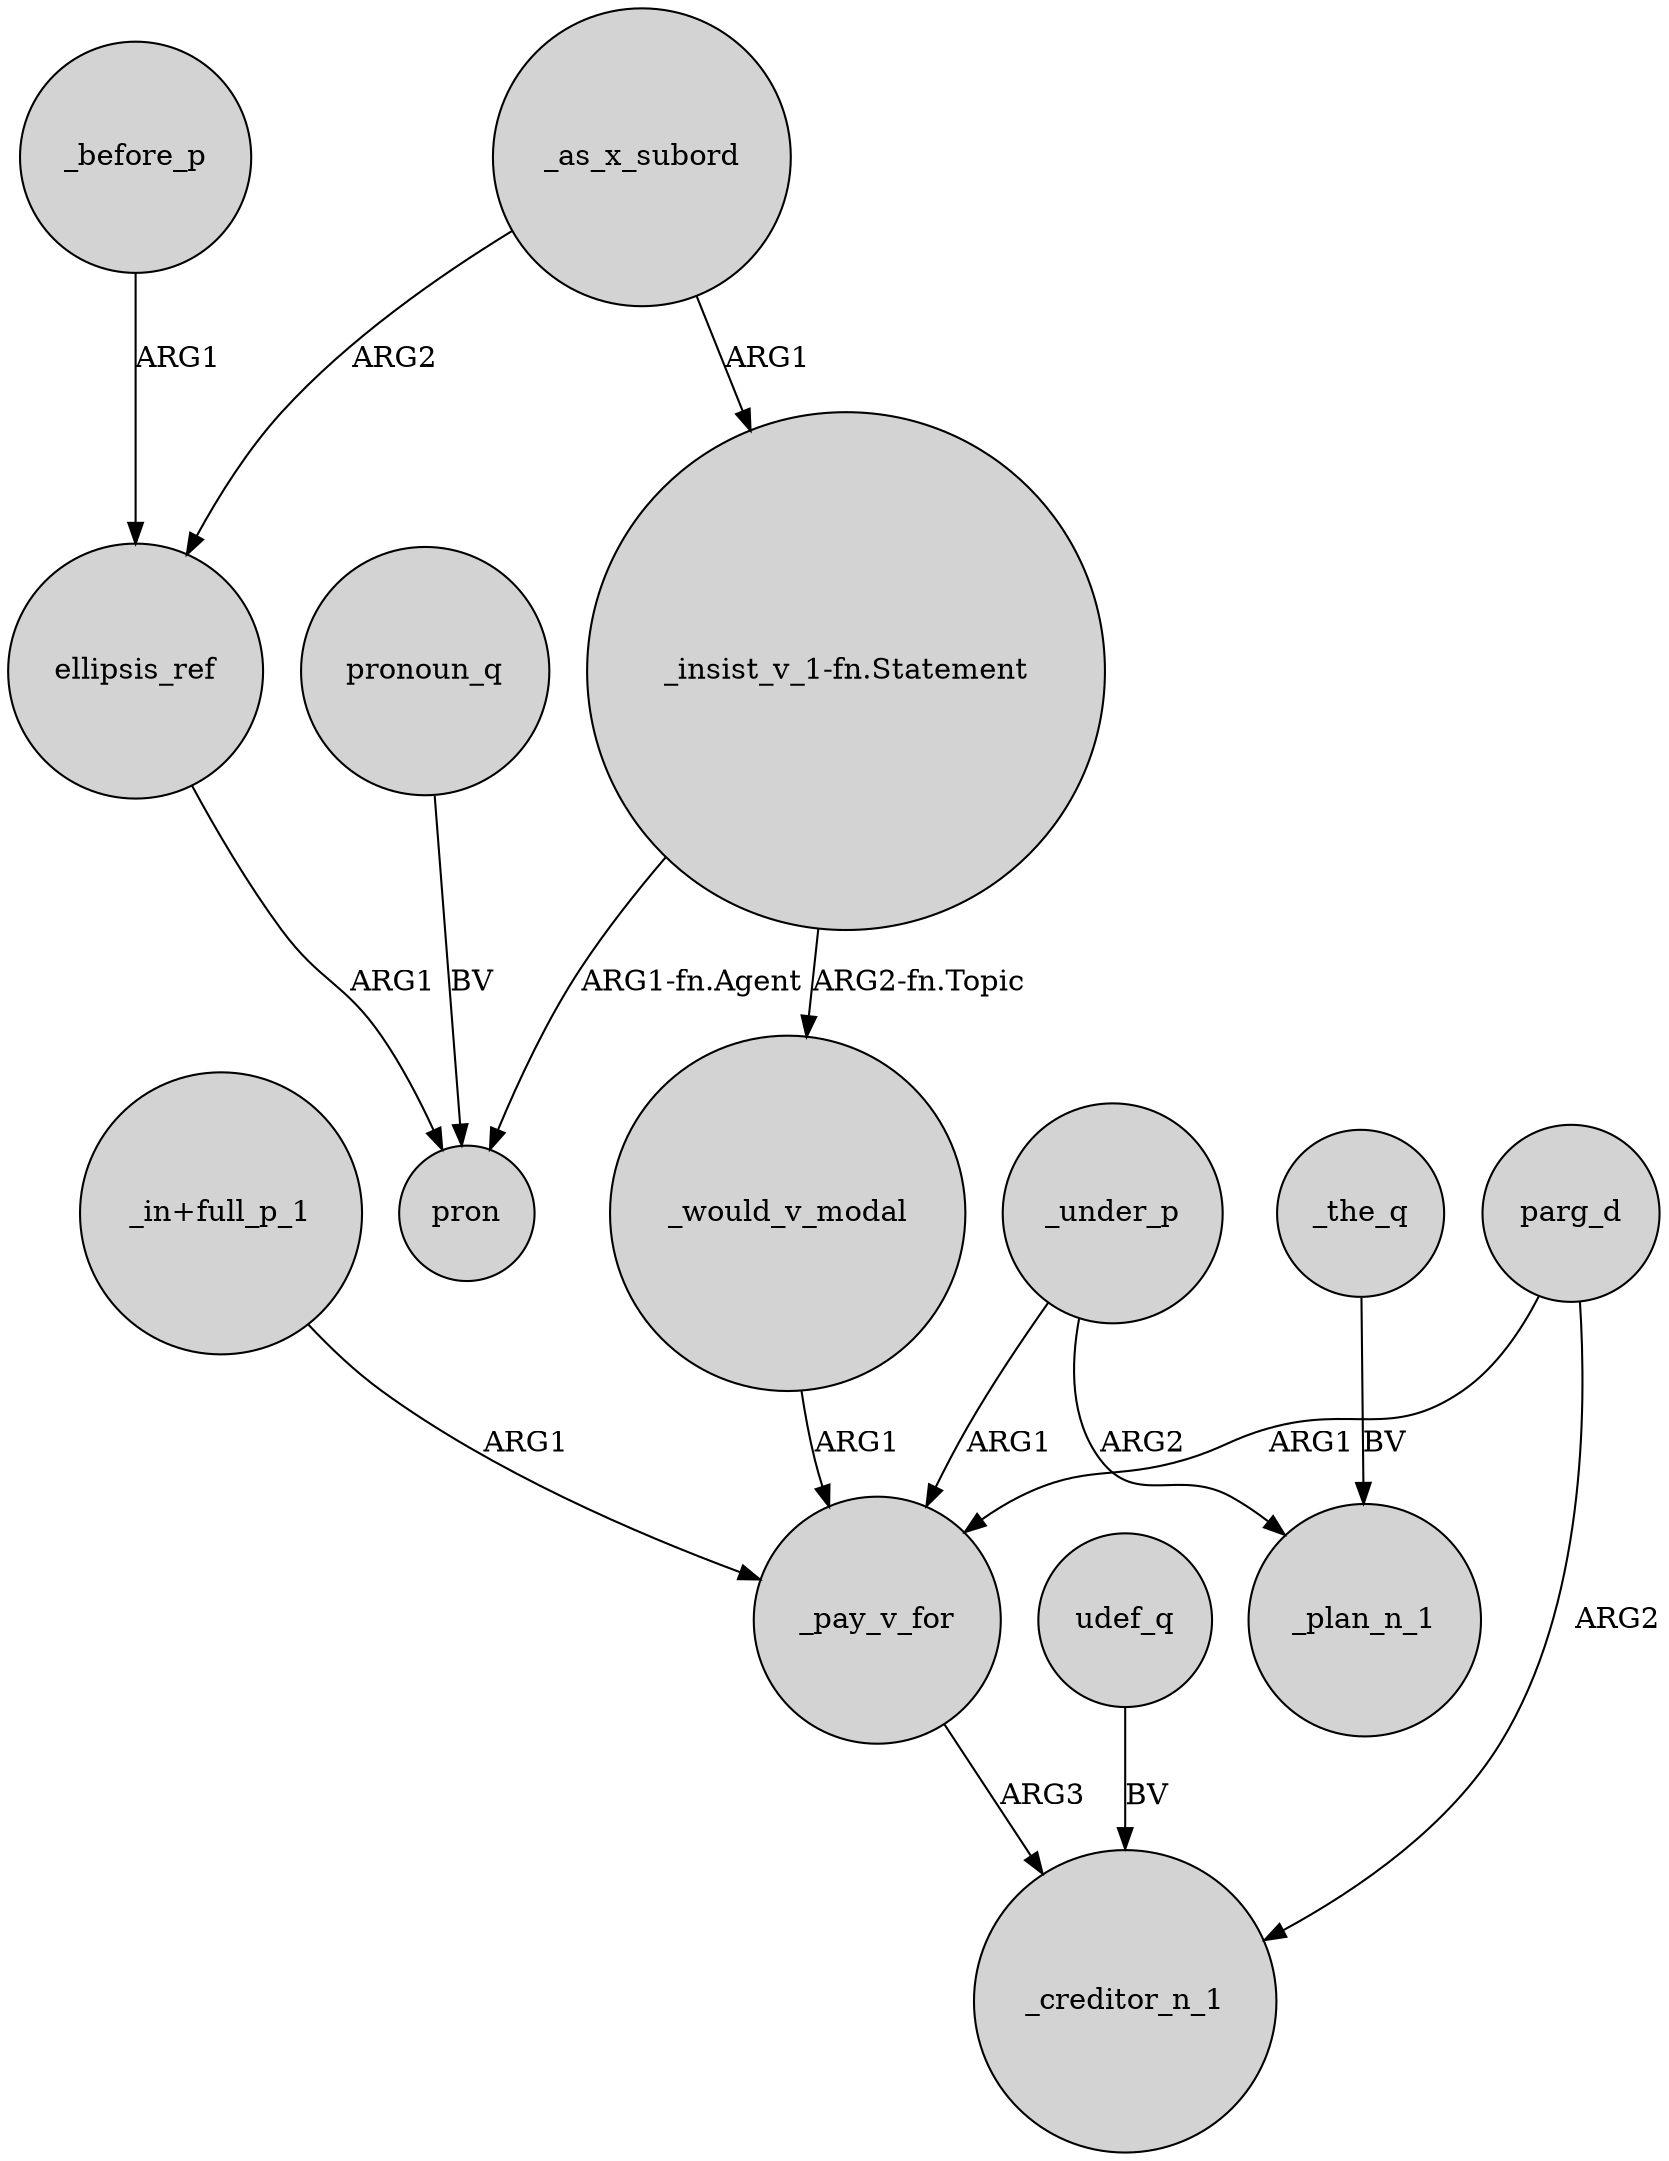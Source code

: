 digraph {
	node [shape=circle style=filled]
	_pay_v_for -> _creditor_n_1 [label=ARG3]
	udef_q -> _creditor_n_1 [label=BV]
	ellipsis_ref -> pron [label=ARG1]
	"_insist_v_1-fn.Statement" -> pron [label="ARG1-fn.Agent"]
	_as_x_subord -> ellipsis_ref [label=ARG2]
	_under_p -> _plan_n_1 [label=ARG2]
	_as_x_subord -> "_insist_v_1-fn.Statement" [label=ARG1]
	_before_p -> ellipsis_ref [label=ARG1]
	_would_v_modal -> _pay_v_for [label=ARG1]
	parg_d -> _creditor_n_1 [label=ARG2]
	"_in+full_p_1" -> _pay_v_for [label=ARG1]
	"_insist_v_1-fn.Statement" -> _would_v_modal [label="ARG2-fn.Topic"]
	parg_d -> _pay_v_for [label=ARG1]
	_the_q -> _plan_n_1 [label=BV]
	_under_p -> _pay_v_for [label=ARG1]
	pronoun_q -> pron [label=BV]
}
